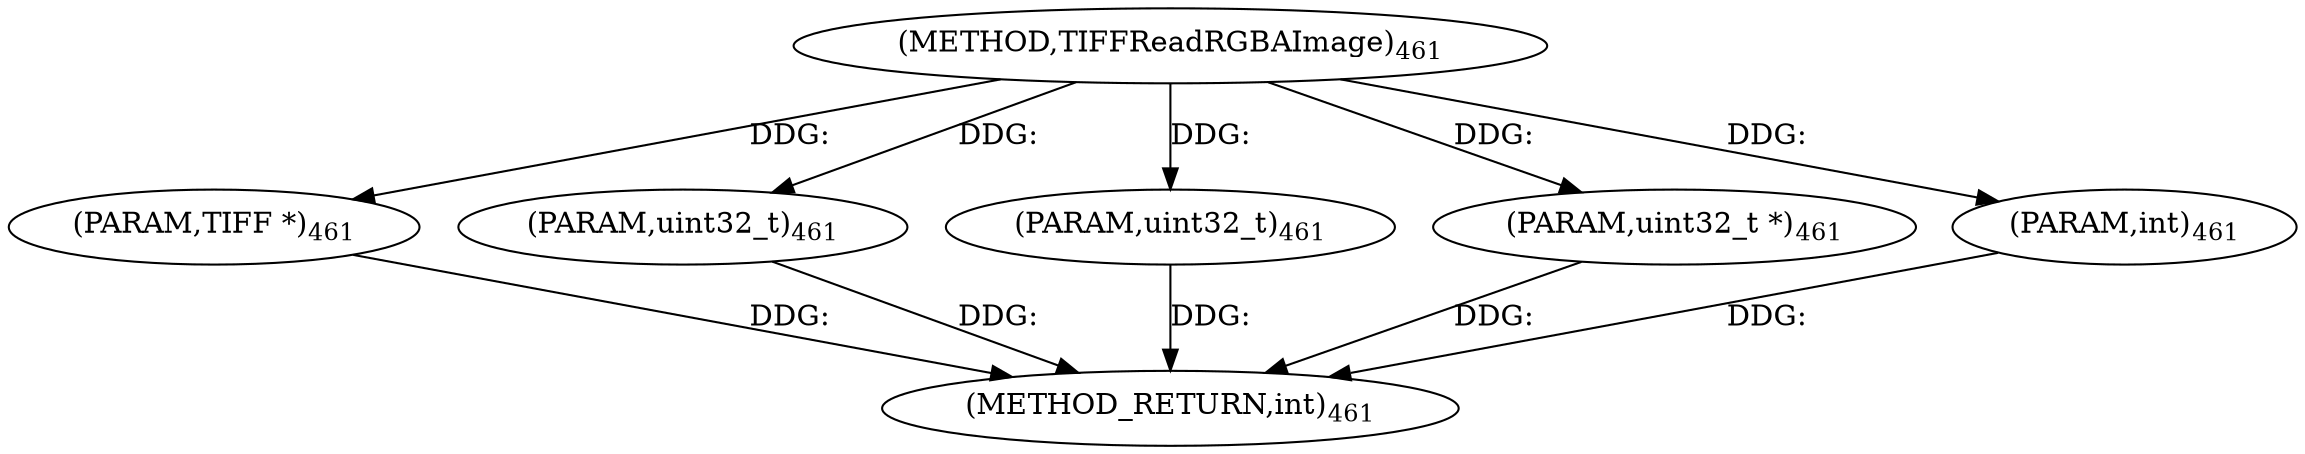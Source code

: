 digraph "TIFFReadRGBAImage" {  
"8874" [label = <(METHOD,TIFFReadRGBAImage)<SUB>461</SUB>> ]
"8880" [label = <(METHOD_RETURN,int)<SUB>461</SUB>> ]
"8875" [label = <(PARAM,TIFF *)<SUB>461</SUB>> ]
"8876" [label = <(PARAM,uint32_t)<SUB>461</SUB>> ]
"8877" [label = <(PARAM,uint32_t)<SUB>461</SUB>> ]
"8878" [label = <(PARAM,uint32_t *)<SUB>461</SUB>> ]
"8879" [label = <(PARAM,int)<SUB>461</SUB>> ]
  "8875" -> "8880"  [ label = "DDG: "] 
  "8876" -> "8880"  [ label = "DDG: "] 
  "8877" -> "8880"  [ label = "DDG: "] 
  "8878" -> "8880"  [ label = "DDG: "] 
  "8879" -> "8880"  [ label = "DDG: "] 
  "8874" -> "8875"  [ label = "DDG: "] 
  "8874" -> "8876"  [ label = "DDG: "] 
  "8874" -> "8877"  [ label = "DDG: "] 
  "8874" -> "8878"  [ label = "DDG: "] 
  "8874" -> "8879"  [ label = "DDG: "] 
}
